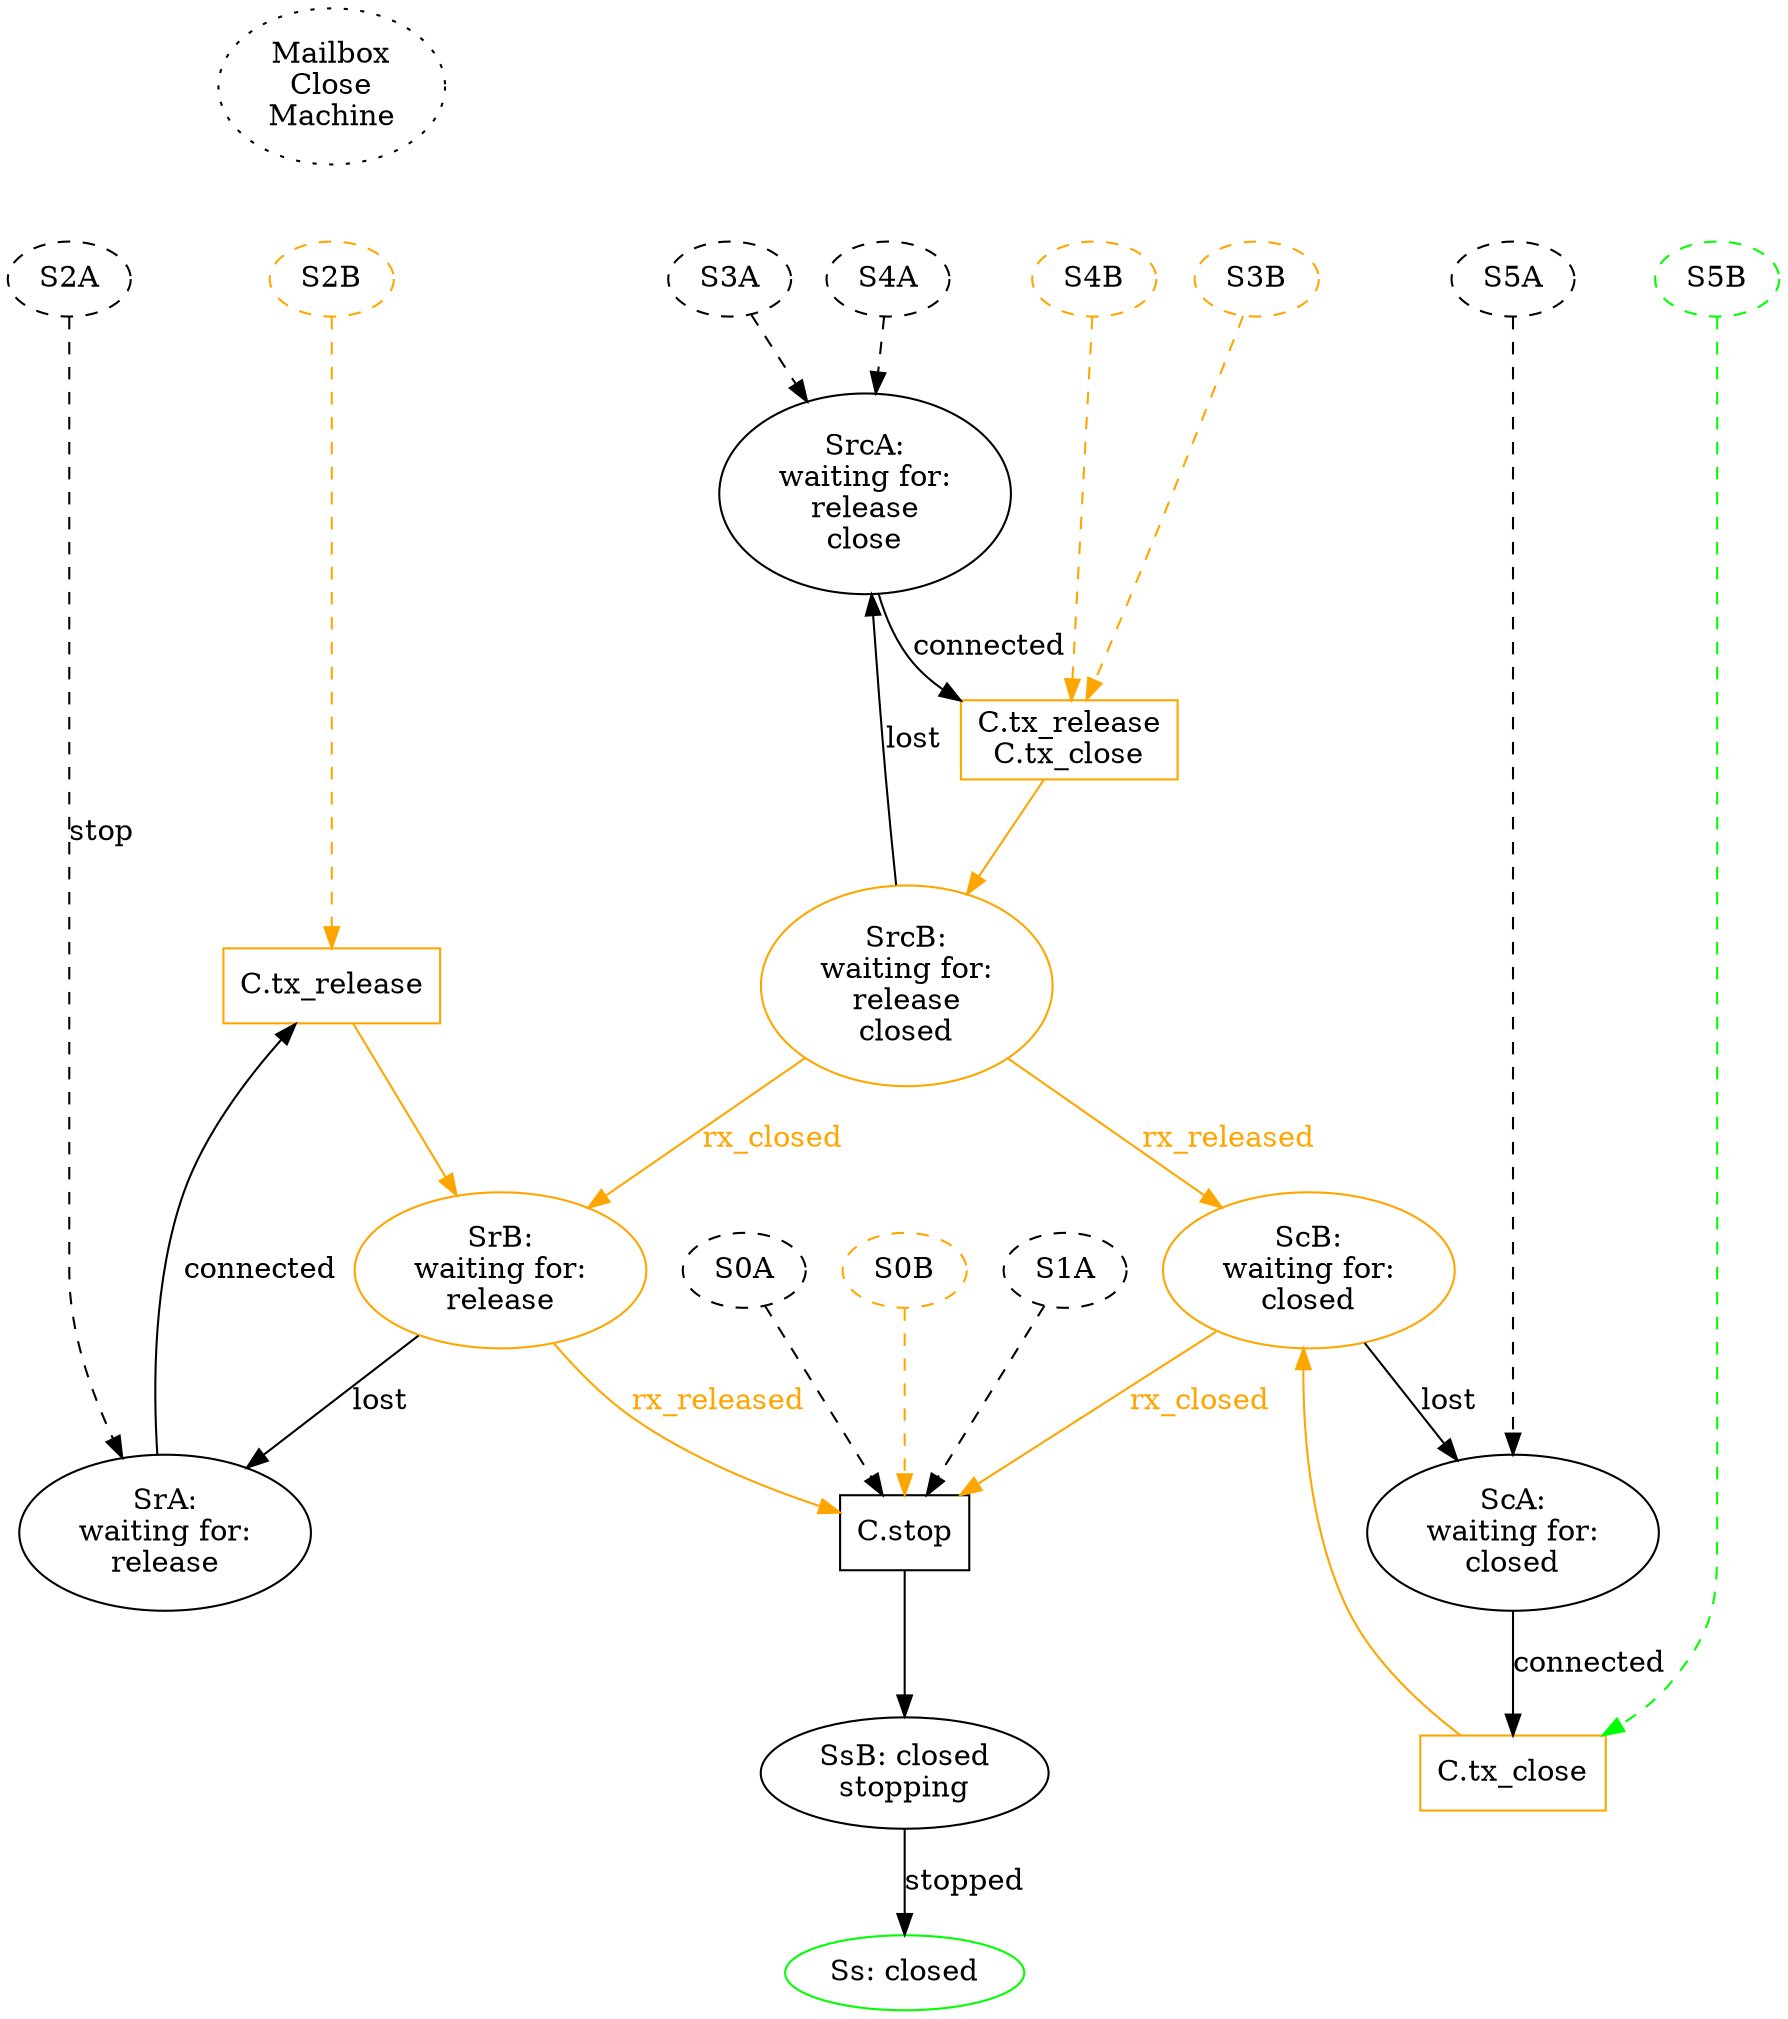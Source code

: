 digraph {
        /* M_close pathways */
        title [label="Mailbox\nClose\nMachine" style="dotted"]
        title -> S2B [style="invis"]

        /* All dashed states are from the main Mailbox Machine diagram, and
        all dashed lines indicate M_close() pathways in from those states.
        Within this graph, all M_close() events leave the state unchanged. */

        SrA [label="SrA:\nwaiting for:\nrelease"]
        SrA -> Pr [label="connected"]
        Pr [shape="box" label="C.tx_release" color="orange"]
        Pr -> SrB [color="orange"]
        SrB [label="SrB:\nwaiting for:\nrelease" color="orange"]
        SrB -> SrA [label="lost"]
        SrB -> P_stop [label="rx_released" color="orange" fontcolor="orange"]

        ScA [label="ScA:\nwaiting for:\nclosed"]
        ScA -> Pc [label="connected"]
        Pc [shape="box" label="C.tx_close" color="orange"]
        Pc -> ScB [color="orange"]
        ScB [label="ScB:\nwaiting for:\nclosed" color="orange"]
        ScB -> ScA [label="lost"]
        ScB -> P_stop [label="rx_closed" color="orange" fontcolor="orange"]

        SrcA [label="SrcA:\nwaiting for:\nrelease\nclose"]
        SrcA -> Prc [label="connected"]
        Prc [shape="box" label="C.tx_release\nC.tx_close" color="orange"]
        Prc -> SrcB [color="orange"]
        SrcB [label="SrcB:\nwaiting for:\nrelease\nclosed" color="orange"]
        SrcB -> SrcA [label="lost"]
        SrcB -> ScB [label="rx_released" color="orange" fontcolor="orange"]
        SrcB -> SrB [label="rx_closed" color="orange" fontcolor="orange"]


        P_stop [shape="box" label="C.stop"]
        P_stop -> SsB

        SsB -> Ss [label="stopped"]
        SsB [label="SsB: closed\nstopping"]

        Ss [label="Ss: closed" color="green"]

        S0A [label="S0A" style="dashed"]
        S0A -> P_stop [style="dashed"]
        S0B [label="S0B" style="dashed" color="orange"]
        S0B -> P_stop [style="dashed" color="orange"]

        {rank=same; S2A S2B S3A S3B S4A S4B S5A S5B}
        S1A [label="S1A" style="dashed"]
        S1A -> P_stop [style="dashed"]

        S2A [label="S2A" style="dashed"]
        S2A -> SrA [label="stop" style="dashed"]
        S2B [label="S2B" color="orange" style="dashed"]
        S2B -> Pr [color="orange" style="dashed"]

        S3A [label="S3A" style="dashed"]
        S3B [label="S3B" color="orange" style="dashed"]
        S3A -> SrcA [style="dashed"]
        S3B -> Prc [color="orange" style="dashed"]

        S4A [label="S4A" style="dashed"]
        S4B [label="S4B" color="orange" style="dashed"]
        S4A -> SrcA [style="dashed"]
        S4B -> Prc [color="orange" style="dashed"]

        S5A [label="S5A" style="dashed"]
        S5B [label="S5B" color="green" style="dashed"]
        S5A -> ScA [style="dashed"]
        S5B -> Pc [style="dashed" color="green"]

}

